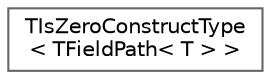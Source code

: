 digraph "Graphical Class Hierarchy"
{
 // INTERACTIVE_SVG=YES
 // LATEX_PDF_SIZE
  bgcolor="transparent";
  edge [fontname=Helvetica,fontsize=10,labelfontname=Helvetica,labelfontsize=10];
  node [fontname=Helvetica,fontsize=10,shape=box,height=0.2,width=0.4];
  rankdir="LR";
  Node0 [id="Node000000",label="TIsZeroConstructType\l\< TFieldPath\< T \> \>",height=0.2,width=0.4,color="grey40", fillcolor="white", style="filled",URL="$d0/d12/structTIsZeroConstructType_3_01TFieldPath_3_01T_01_4_01_4.html",tooltip=" "];
}
